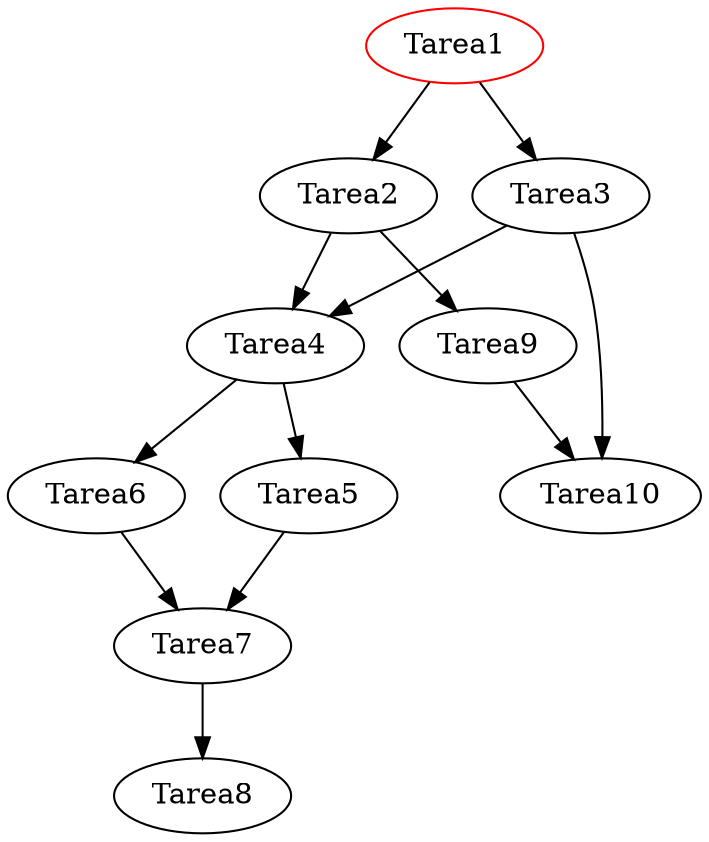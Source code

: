 strict digraph G {
  1 [ color="red" label="Tarea1" ];
  2 [ label="Tarea2" ];
  3 [ label="Tarea3" ];
  4 [ label="Tarea4" ];
  5 [ label="Tarea5" ];
  6 [ label="Tarea6" ];
  7 [ label="Tarea7" ];
  8 [ label="Tarea8" ];
  9 [ label="Tarea9" ];
  10 [ label="Tarea10" ];
  1 -> 2 [ color="black" ];
  1 -> 3 [ color="black" ];
  2 -> 4 [ color="black" ];
  3 -> 4 [ color="black" ];
  4 -> 5 [ color="black" ];
  4 -> 6 [ color="black" ];
  5 -> 7 [ color="black" ];
  6 -> 7 [ color="black" ];
  7 -> 8 [ color="black" ];
  2 -> 9 [ color="black" ];
  9 -> 10 [ color="black" ];
  3 -> 10 [ color="black" ];
}
